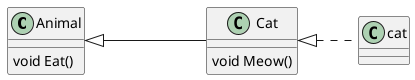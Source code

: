@startuml
class Animal 
{
  void Eat()
}

class Cat 
{
  void Meow()
}

left to right direction

Animal <|--- Cat
Cat <|.. cat   
@enduml